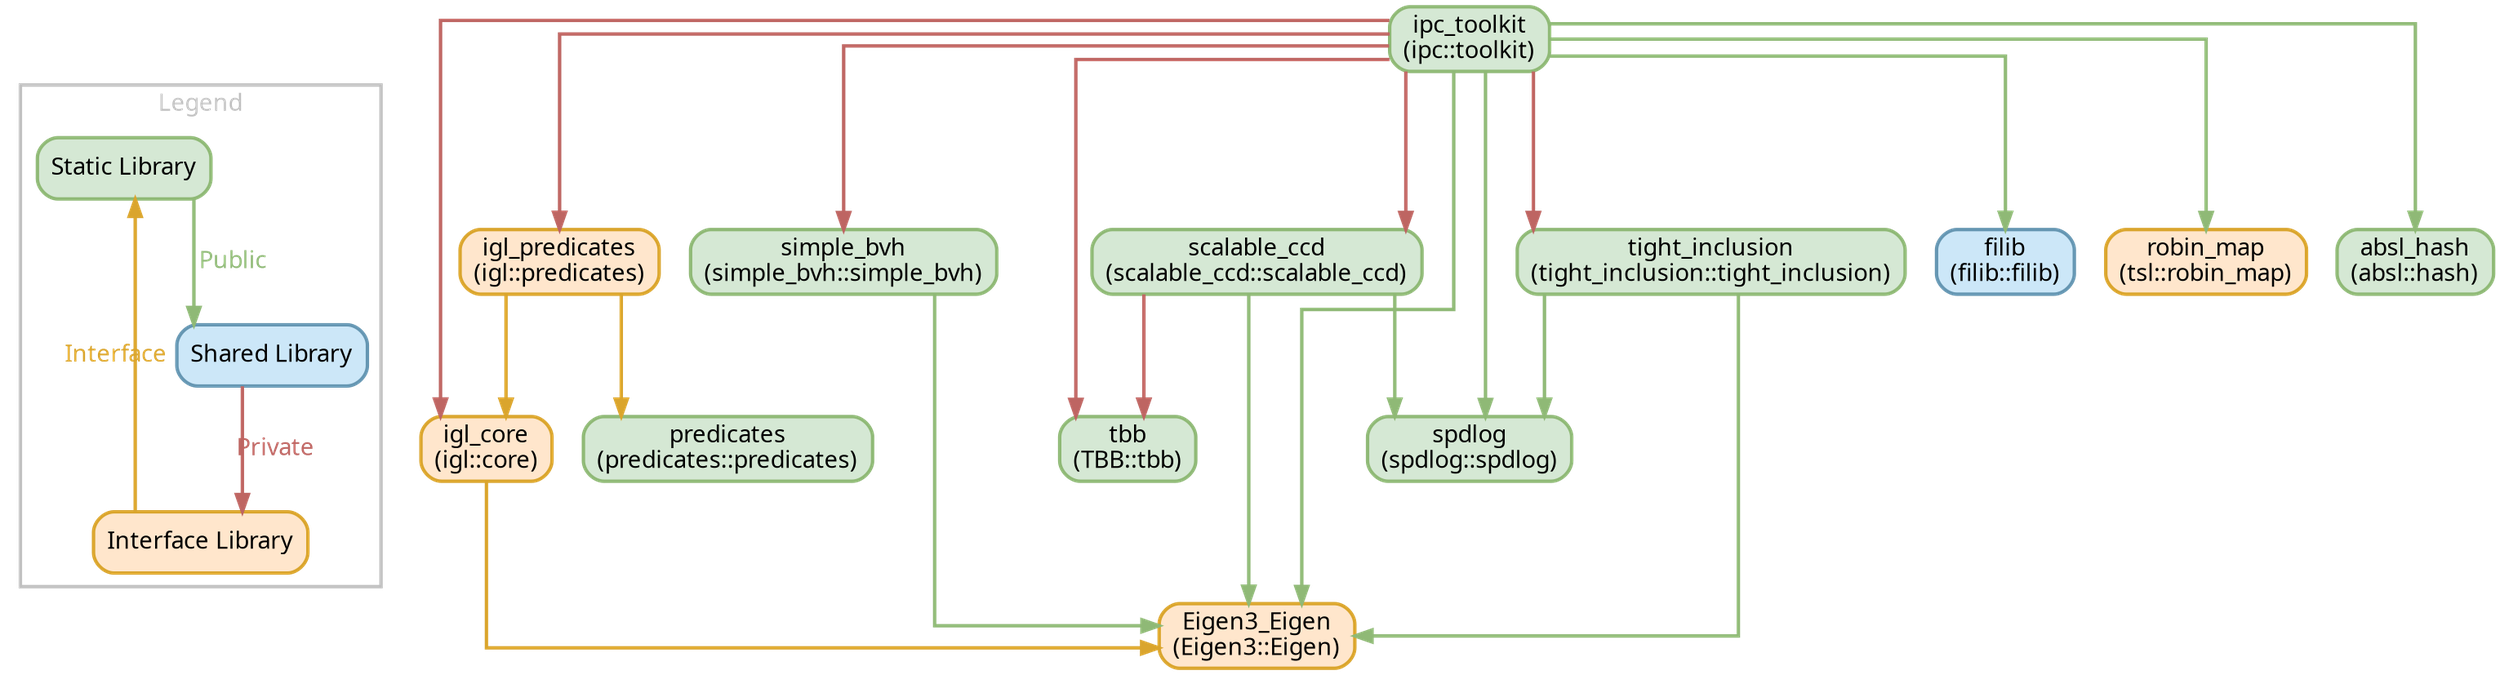 digraph "IPC Toolkit Dependencies" {
    bgcolor = "transparent";
    splines = ortho;
    layout = dot;
    // nodesep = 0.1;
    ranksep = 0.5;
    node [fontname = "Menlo"; style = filled; penwidth = 2;];
    edge [penwidth = 2; fontname = "Menlo";];
    subgraph clusterLegend {
        label = "Legend";
        color = "grey";
        fontcolor = "grey";
        fontname = "Avenir Medium";
        penwidth = 2;
        node [fontname = "Avenir Light";];
        edge [fontname = "Avenir Light";];
        legendNode0 [label = "Static Library";shape = box;style = "rounded,filled";fillcolor = "#D5E8D4";color = "#8FB976";];
        legendNode1 [label = "Shared Library";shape = box;style = "rounded,filled";fillcolor = "#CCE7F8";color = "#6596B2";];
        legendNode2 [label = "Interface Library";shape = box;style = "rounded,filled";fillcolor = "#FFE6CC";color = "#DAA52D";];
        legendNode0 -> legendNode1 [label = "Public"; color = "#8FB976"; fontcolor = "#8FB976";];
        legendNode2 -> legendNode0 [label = "Interface"; color = "#DAA52D"; fontcolor = "#DAA52D";];
        legendNode1 -> legendNode2 [label = "Private"; color = "#BE6562"; fontcolor = "#BE6562";];
    }
    // Force ipc_toolkit to top
    subgraph {
        rank = "source";
        "node5";
    }
    "node0" [label = "Eigen3_Eigen\n(Eigen3::Eigen)";shape = box;style = "rounded,filled";fillcolor = "#FFE6CC";color = "#DAA52D";];
    "node1" [label = "filib\n(filib::filib)";shape = box;style = "rounded,filled";fillcolor = "#CCE7F8";color = "#6596B2";];
    "node2" [label = "igl_core\n(igl::core)";shape = box;style = "rounded,filled";fillcolor = "#FFE6CC";color = "#DAA52D";];
    "node2" -> "node0" [color = "#DAA52D";];
    // igl_core -> Eigen3_Eigen
    "node3" [label = "igl_predicates\n(igl::predicates)";shape = box;style = "rounded,filled";fillcolor = "#FFE6CC";color = "#DAA52D";];
    "node3" -> "node2" [color = "#DAA52D";];
    // igl_predicates -> igl_core
    "node4" [label = "predicates\n(predicates::predicates)";shape = box;style = "rounded,filled";fillcolor = "#D5E8D4";color = "#8FB976";];
    "node3" -> "node4" [color = "#DAA52D";];
    // igl_predicates -> predicates
    "node5" [label = "ipc_toolkit\n(ipc::toolkit)";shape = box;style = "rounded,filled";fillcolor = "#D5E8D4";color = "#8FB976";];
    "node5" -> "node0" [color = "#8FB976";];
    // ipc_toolkit -> Eigen3_Eigen
    "node5" -> "node1" [color = "#8FB976";];
    // ipc_toolkit -> filib
    "node5" -> "node2" [color = "#BE6562";];
    // ipc_toolkit -> igl_core
    "node5" -> "node3" [color = "#BE6562";];
    // ipc_toolkit -> igl_predicates
    "node6" [label = "robin_map\n(tsl::robin_map)";shape = box;style = "rounded,filled";fillcolor = "#FFE6CC";color = "#DAA52D";];
    "node5" -> "node6" [color = "#8FB976";];
    // ipc_toolkit -> robin_map
    "node7" [label = "scalable_ccd\n(scalable_ccd::scalable_ccd)";shape = box;style = "rounded,filled";fillcolor = "#D5E8D4";color = "#8FB976";];
    "node7" -> "node0" [color = "#8FB976";];
    // scalable_ccd -> Eigen3_Eigen
    "node8" [label = "spdlog\n(spdlog::spdlog)";shape = box;style = "rounded,filled";fillcolor = "#D5E8D4";color = "#8FB976";];
    "node7" -> "node8" [color = "#8FB976";];
    // scalable_ccd -> spdlog
    "node9" [label = "tbb\n(TBB::tbb)";shape = box;style = "rounded,filled";fillcolor = "#D5E8D4";color = "#8FB976";];
    "node7" -> "node9" [color = "#BE6562";];
    // scalable_ccd -> tbb
    "node5" -> "node7" [color = "#BE6562";];
    // ipc_toolkit -> scalable_ccd
    "node10" [label = "simple_bvh\n(simple_bvh::simple_bvh)";shape = box;style = "rounded,filled";fillcolor = "#D5E8D4";color = "#8FB976";];
    "node10" -> "node0" [color = "#8FB976";];
    // simple_bvh -> Eigen3_Eigen
    "node5" -> "node10" [color = "#BE6562";];
    // ipc_toolkit -> simple_bvh
    "node5" -> "node8" [color = "#8FB976";];
    // ipc_toolkit -> spdlog
    "node5" -> "node9" [color = "#BE6562";];
    // ipc_toolkit -> tbb
    "node11" [label = "tight_inclusion\n(tight_inclusion::tight_inclusion)";shape = box;style = "rounded,filled";fillcolor = "#D5E8D4";color = "#8FB976";];
    "node11" -> "node0" [color = "#8FB976";];
    // tight_inclusion -> Eigen3_Eigen
    "node11" -> "node8" [color = "#8FB976";];
    // tight_inclusion -> spdlog
    "node5" -> "node11" [color = "#BE6562";];
    // ipc_toolkit -> tight_inclusion
    "node12" [label = "absl_hash\n(absl::hash)";shape = box;style = "rounded,filled";fillcolor = "#D5E8D4";color = "#8FB976";];
    "node5" -> "node12" [color = "#8FB976";];
}
